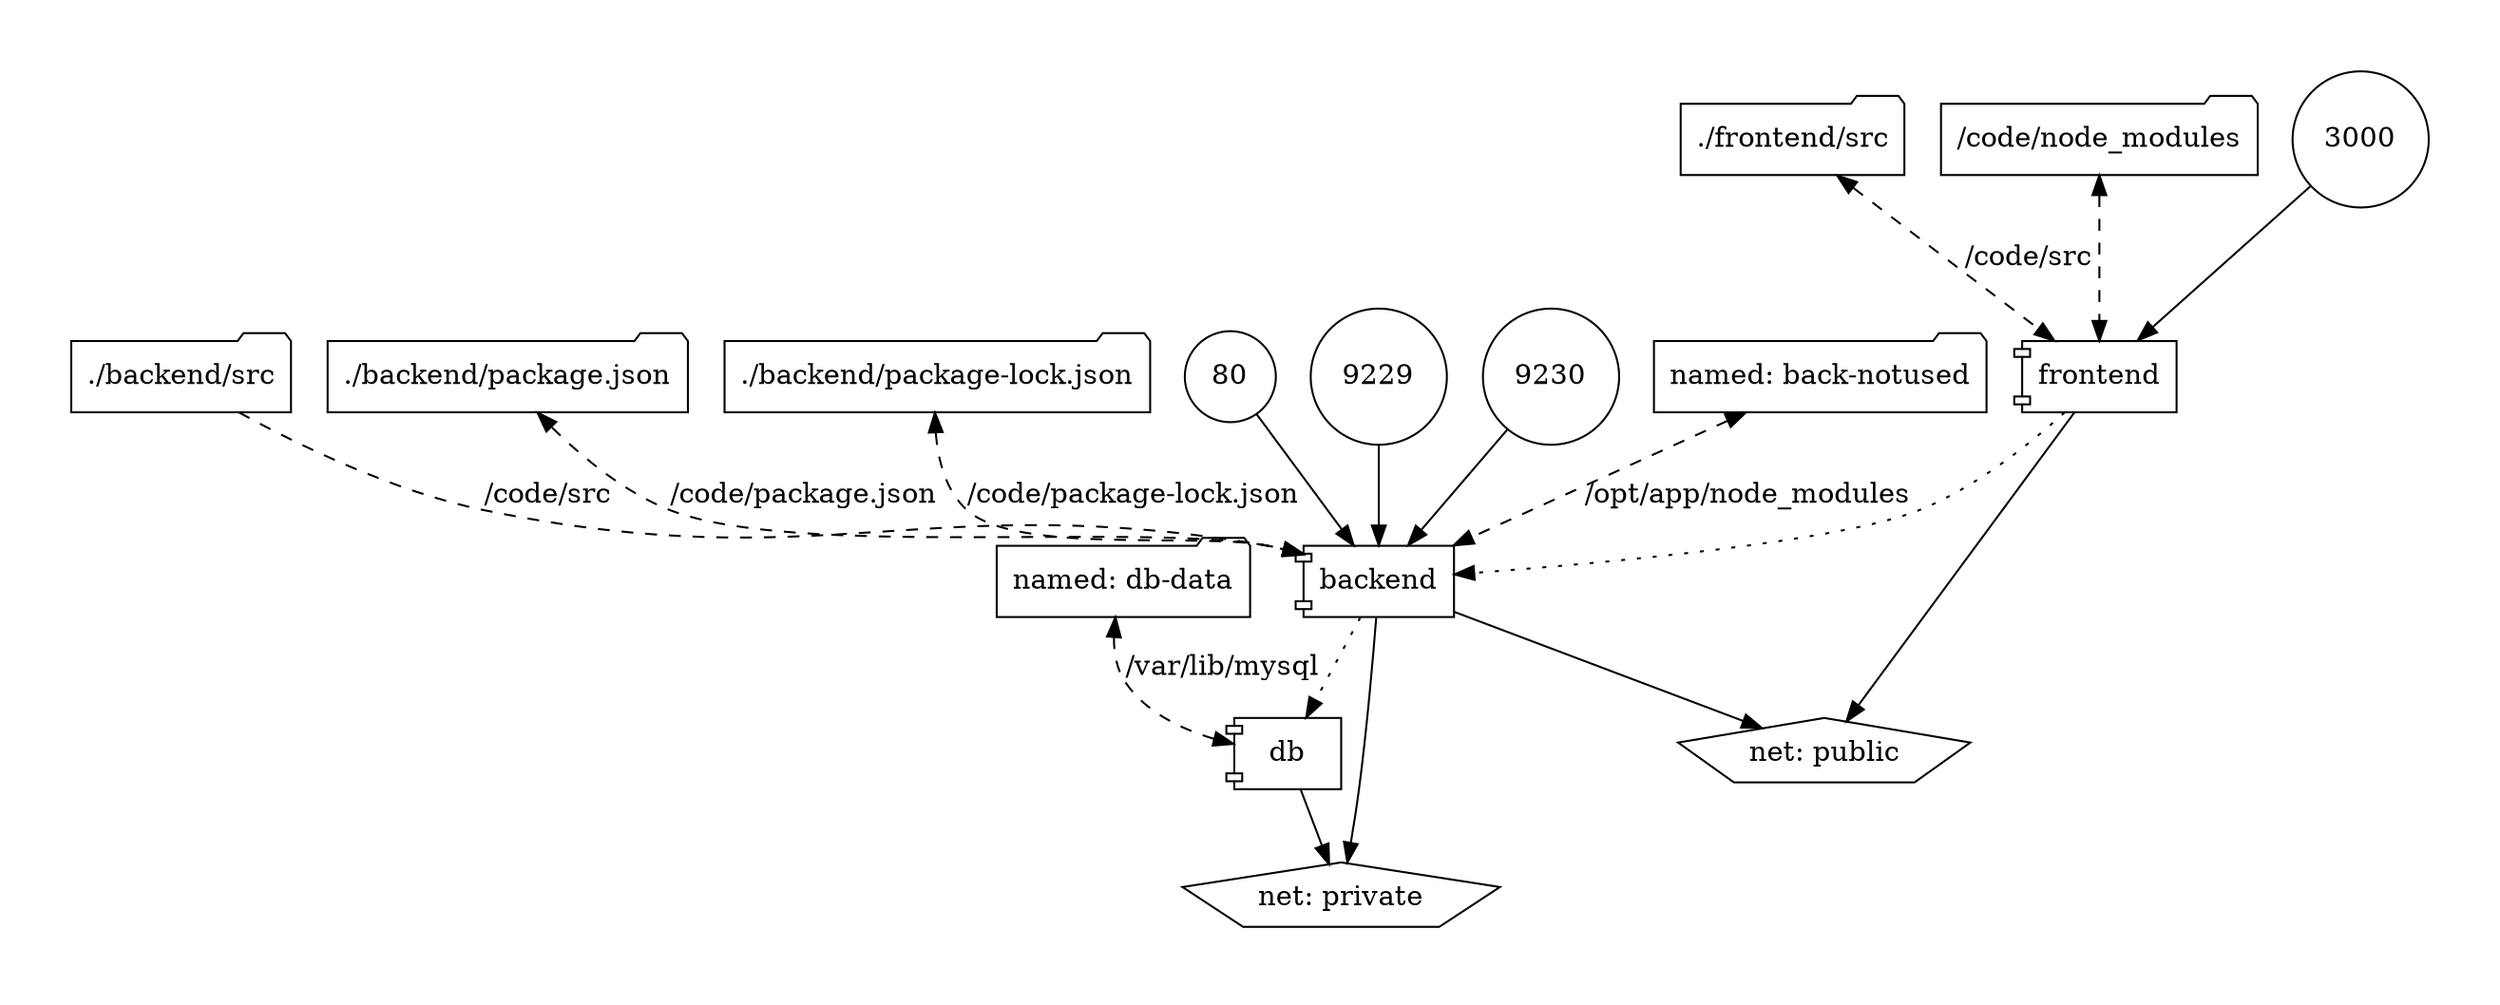 digraph {
  graph [bgcolor="#ffffff" pad=0.5 ratio="fill"]
  "named: back-notused" [shape="folder"]
  "named: db-data" [shape="folder"]
  "net: public" [shape="pentagon"]
  "net: private" [shape="pentagon"]
  "backend" [shape="component"]
  "db" [shape="component"]
  "./backend/src" [shape="folder"]
  "./backend/package.json" [shape="folder"]
  "./backend/package-lock.json" [shape="folder"]
  80 [shape="circle"]
  9229 [shape="circle"]
  9230 [shape="circle"]
  "frontend" [shape="component"]
  "./frontend/src" [shape="folder"]
  "/code/node_modules" [shape="folder"]
  3000 [shape="circle"]
  "backend" -> "db" [style="dotted"]
  "./backend/src" -> "backend" [style="dashed" label="/code/src"]
  "./backend/package.json" -> "backend" [style="dashed" label="/code/package.json" dir="both"]
  "./backend/package-lock.json" -> "backend" [style="dashed" label="/code/package-lock.json" dir="both"]
  "named: back-notused" -> "backend" [style="dashed" label="/opt/app/node_modules" dir="both"]
  80 -> "backend" [style="solid"]
  9229 -> "backend" [style="solid"]
  9230 -> "backend" [style="solid"]
  "backend" -> "net: public"
  "backend" -> "net: private"
  "named: db-data" -> "db" [style="dashed" label="/var/lib/mysql" dir="both"]
  "db" -> "net: private"
  "frontend" -> "backend" [style="dotted"]
  "./frontend/src" -> "frontend" [style="dashed" label="/code/src" dir="both"]
  "/code/node_modules" -> "frontend" [style="dashed" dir="both"]
  3000 -> "frontend" [style="solid"]
  "frontend" -> "net: public"
}
